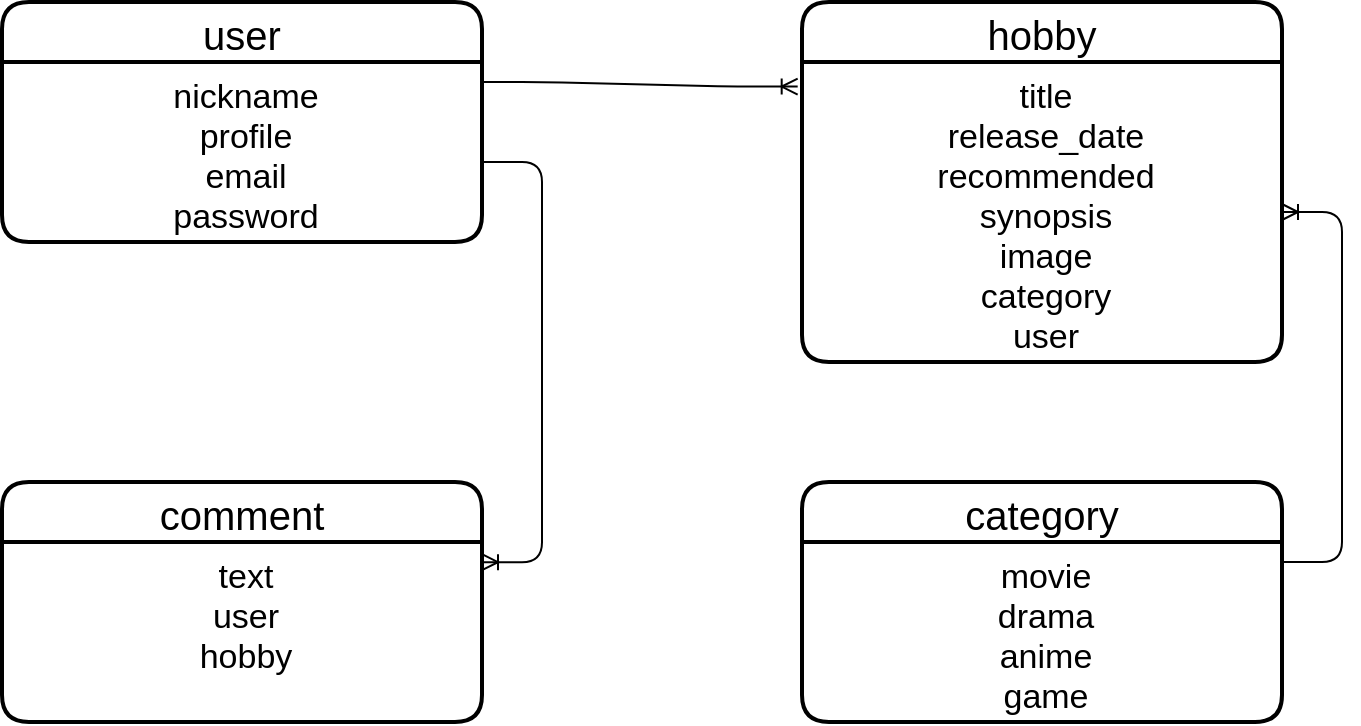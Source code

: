 <mxfile>
    <diagram id="Pxt8He9Tt0VE8X_KZ-cf" name="ページ1">
        <mxGraphModel dx="327" dy="469" grid="1" gridSize="10" guides="1" tooltips="1" connect="1" arrows="1" fold="1" page="1" pageScale="1" pageWidth="850" pageHeight="1100" math="0" shadow="0">
            <root>
                <mxCell id="0"/>
                <mxCell id="1" parent="0"/>
                <mxCell id="15" value="hobby" style="swimlane;childLayout=stackLayout;horizontal=1;startSize=30;horizontalStack=0;rounded=1;fontSize=20;fontStyle=0;strokeWidth=2;resizeParent=0;resizeLast=1;shadow=0;dashed=0;align=center;" parent="1" vertex="1">
                    <mxGeometry x="440" y="40" width="240" height="180" as="geometry"/>
                </mxCell>
                <mxCell id="16" value="title&#10;release_date&#10;recommended&#10;synopsis&#10;image&#10;category&#10;user" style="align=center;strokeColor=none;fillColor=none;spacingLeft=4;fontSize=17;verticalAlign=top;resizable=0;rotatable=0;part=1;" parent="15" vertex="1">
                    <mxGeometry y="30" width="240" height="150" as="geometry"/>
                </mxCell>
                <mxCell id="17" value="category" style="swimlane;childLayout=stackLayout;horizontal=1;startSize=30;horizontalStack=0;rounded=1;fontSize=20;fontStyle=0;strokeWidth=2;resizeParent=0;resizeLast=1;shadow=0;dashed=0;align=center;" parent="1" vertex="1">
                    <mxGeometry x="440" y="280" width="240" height="120" as="geometry"/>
                </mxCell>
                <mxCell id="18" value="movie&#10;drama&#10;anime&#10;game" style="align=center;strokeColor=none;fillColor=none;spacingLeft=4;fontSize=17;verticalAlign=top;resizable=0;rotatable=0;part=1;" parent="17" vertex="1">
                    <mxGeometry y="30" width="240" height="90" as="geometry"/>
                </mxCell>
                <mxCell id="12" value="user" style="swimlane;childLayout=stackLayout;horizontal=1;startSize=30;horizontalStack=0;rounded=1;fontSize=20;fontStyle=0;strokeWidth=2;resizeParent=0;resizeLast=1;shadow=0;dashed=0;align=center;" parent="1" vertex="1">
                    <mxGeometry x="40" y="40" width="240" height="120" as="geometry"/>
                </mxCell>
                <mxCell id="13" value="nickname&#10;profile&#10;email&#10;password" style="align=center;strokeColor=none;fillColor=none;spacingLeft=4;fontSize=17;verticalAlign=top;resizable=0;rotatable=0;part=1;" parent="12" vertex="1">
                    <mxGeometry y="30" width="240" height="90" as="geometry"/>
                </mxCell>
                <mxCell id="19" value="comment" style="swimlane;childLayout=stackLayout;horizontal=1;startSize=30;horizontalStack=0;rounded=1;fontSize=20;fontStyle=0;strokeWidth=2;resizeParent=0;resizeLast=1;shadow=0;dashed=0;align=center;" parent="1" vertex="1">
                    <mxGeometry x="40" y="280" width="240" height="120" as="geometry"/>
                </mxCell>
                <mxCell id="20" value="text&#10;user&#10;hobby" style="align=center;strokeColor=none;fillColor=none;spacingLeft=4;fontSize=17;verticalAlign=top;resizable=0;rotatable=0;part=1;" parent="19" vertex="1">
                    <mxGeometry y="30" width="240" height="90" as="geometry"/>
                </mxCell>
                <mxCell id="21" value="" style="edgeStyle=entityRelationEdgeStyle;fontSize=12;html=1;endArrow=ERoneToMany;entryX=-0.009;entryY=0.082;entryDx=0;entryDy=0;entryPerimeter=0;" parent="1" target="16" edge="1">
                    <mxGeometry width="100" height="100" relative="1" as="geometry">
                        <mxPoint x="280" y="80" as="sourcePoint"/>
                        <mxPoint x="380" y="-20" as="targetPoint"/>
                    </mxGeometry>
                </mxCell>
                <mxCell id="22" value="" style="edgeStyle=entityRelationEdgeStyle;fontSize=12;html=1;endArrow=ERoneToMany;entryX=1;entryY=0.112;entryDx=0;entryDy=0;entryPerimeter=0;" parent="1" target="20" edge="1">
                    <mxGeometry width="100" height="100" relative="1" as="geometry">
                        <mxPoint x="280" y="120" as="sourcePoint"/>
                        <mxPoint x="380" y="20" as="targetPoint"/>
                    </mxGeometry>
                </mxCell>
                <mxCell id="23" value="" style="edgeStyle=entityRelationEdgeStyle;fontSize=12;html=1;endArrow=ERoneToMany;exitX=1;exitY=0.111;exitDx=0;exitDy=0;exitPerimeter=0;entryX=1;entryY=0.5;entryDx=0;entryDy=0;" parent="1" source="18" target="16" edge="1">
                    <mxGeometry width="100" height="100" relative="1" as="geometry">
                        <mxPoint x="360" y="320" as="sourcePoint"/>
                        <mxPoint x="440" y="160" as="targetPoint"/>
                    </mxGeometry>
                </mxCell>
            </root>
        </mxGraphModel>
    </diagram>
</mxfile>